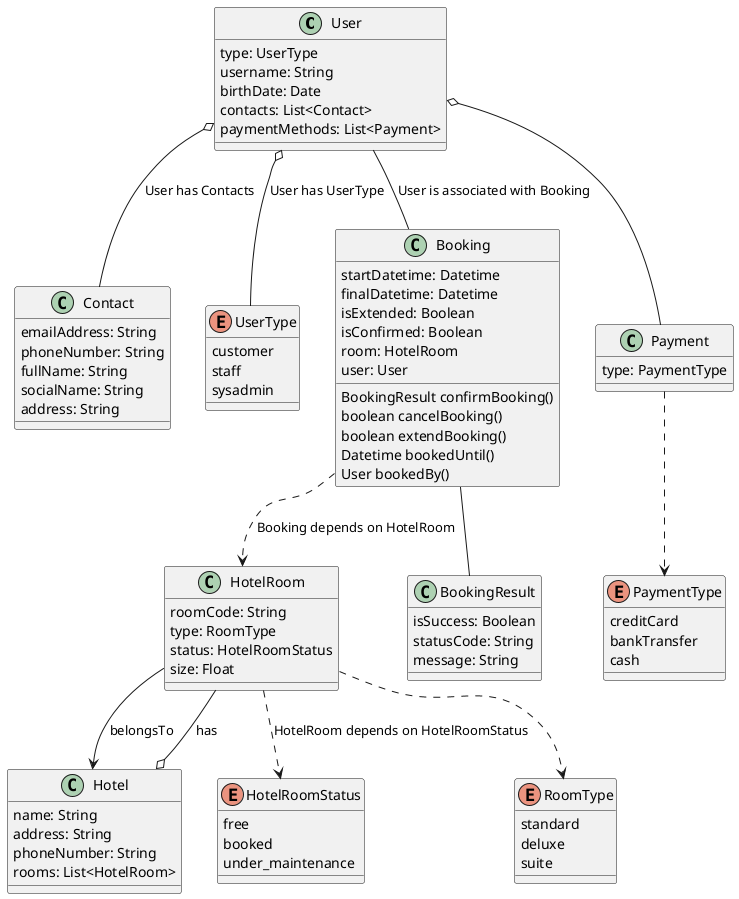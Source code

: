 @startuml
  User o-- Contact : User has Contacts
  User o-- UserType : User has UserType
  Booking ..> HotelRoom : Booking depends on HotelRoom
  User -- Booking : User is associated with Booking
  
  Hotel o-- HotelRoom : has
  HotelRoom --> Hotel : belongsTo
  HotelRoom ..>  HotelRoomStatus : HotelRoom depends on HotelRoomStatus
  HotelRoom ..> RoomType
  
  User o-- Payment
  Payment ..> PaymentType
  Booking -- BookingResult
  
  class Contact {
      emailAddress: String
      phoneNumber: String
      fullName: String
      socialName: String
      address: String
  }

  class User {
      type: UserType
      username: String
      birthDate: Date
      contacts: List<Contact>
      paymentMethods: List<Payment>
  }

  enum UserType {
    customer
    staff
    sysadmin
  }
  class Payment {
      type: PaymentType
  }

  enum PaymentType {
    creditCard
    bankTransfer
    cash
  }

  class Booking {
      startDatetime: Datetime
      finalDatetime: Datetime
      isExtended: Boolean
      isConfirmed: Boolean
      room: HotelRoom
      user: User

      BookingResult confirmBooking()
      boolean cancelBooking()
      boolean extendBooking()
      Datetime bookedUntil()
      User bookedBy()
  }

  class BookingResult {
    isSuccess: Boolean
    statusCode: String
    message: String
  }

  class Hotel {
    name: String
    address: String
    phoneNumber: String
    rooms: List<HotelRoom>
  }

  class HotelRoom {
    roomCode: String
    type: RoomType
    status: HotelRoomStatus
    size: Float
  }
  enum RoomType {
    standard
    deluxe
    suite
  }
  enum HotelRoomStatus {
    free
    booked
    under_maintenance
  }
@enduml